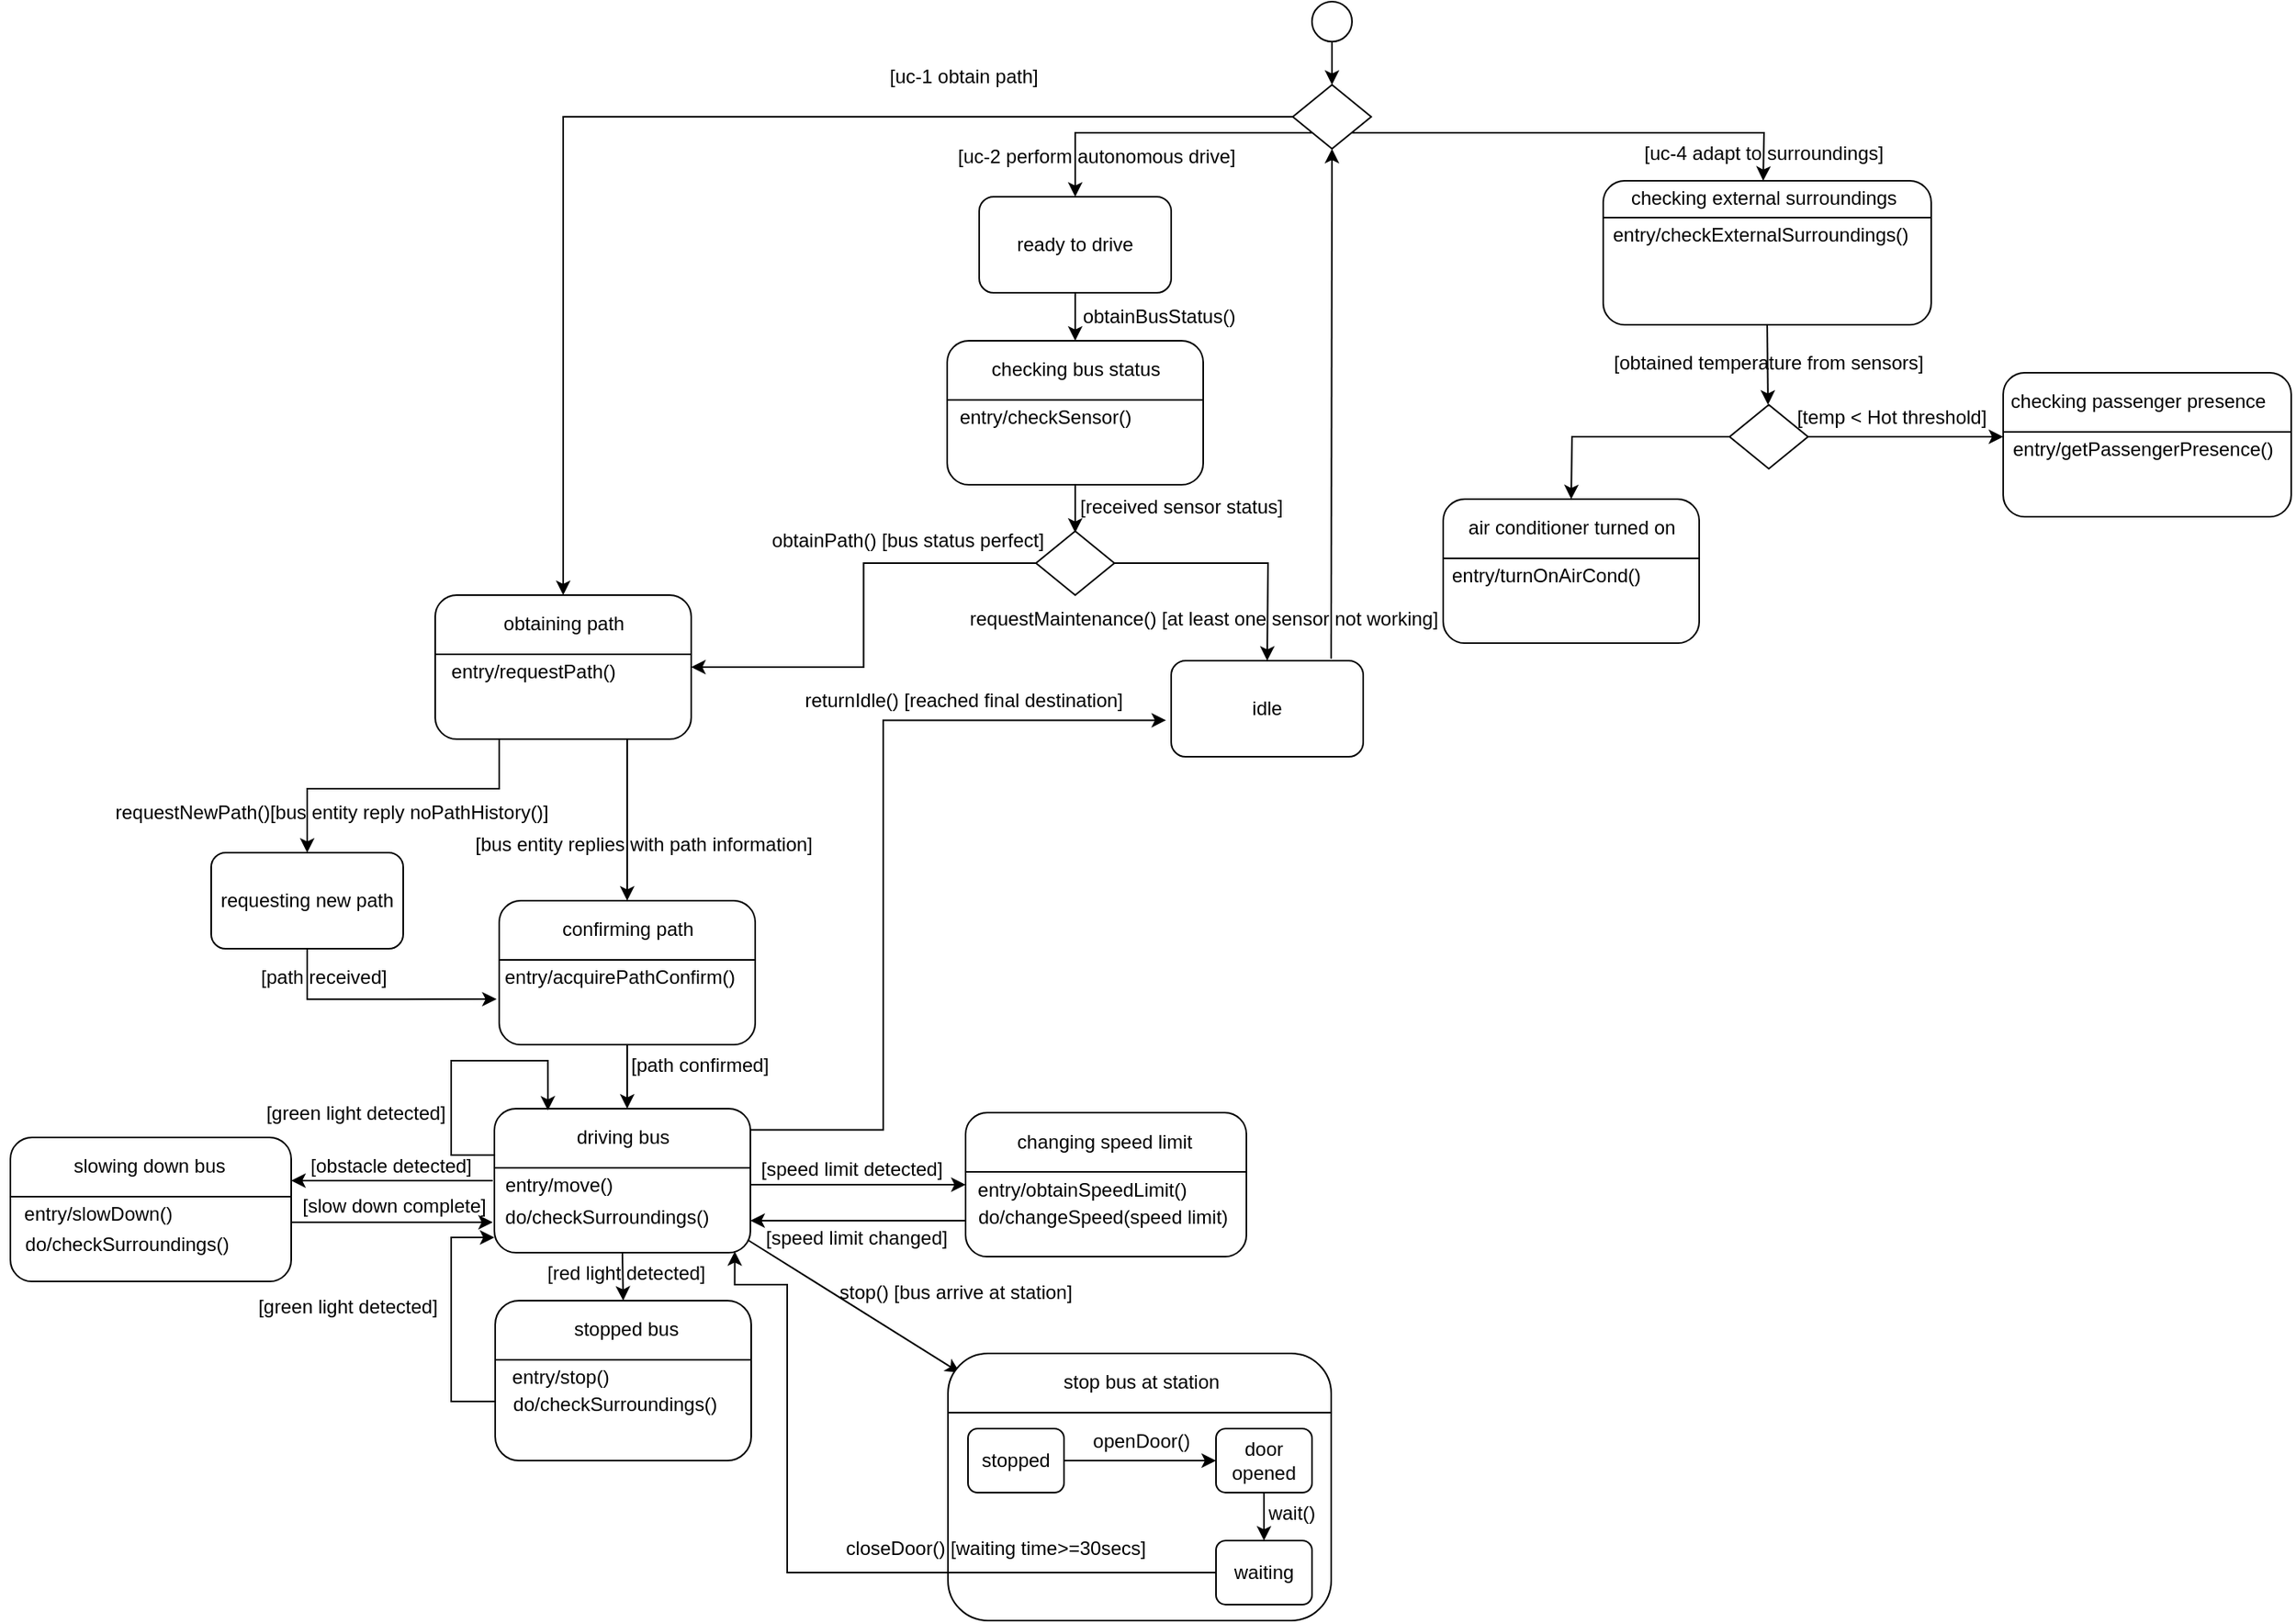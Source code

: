 <mxfile version="26.0.3">
  <diagram name="Page-1" id="r8O2QDhaZeve9ij8PzjR">
    <mxGraphModel dx="1900" dy="522" grid="1" gridSize="10" guides="1" tooltips="1" connect="1" arrows="1" fold="1" page="1" pageScale="1" pageWidth="850" pageHeight="1100" math="0" shadow="0">
      <root>
        <mxCell id="0" />
        <mxCell id="1" parent="0" />
        <mxCell id="Z0j3BM8eAVYjfzLfSYt4-2" value="" style="ellipse;whiteSpace=wrap;html=1;aspect=fixed;" parent="1" vertex="1">
          <mxGeometry x="388" y="28" width="25" height="25" as="geometry" />
        </mxCell>
        <mxCell id="Z0j3BM8eAVYjfzLfSYt4-3" value="" style="rhombus;whiteSpace=wrap;html=1;" parent="1" vertex="1">
          <mxGeometry x="376" y="80" width="49" height="40" as="geometry" />
        </mxCell>
        <mxCell id="Z0j3BM8eAVYjfzLfSYt4-4" value="" style="endArrow=classic;html=1;rounded=0;exitX=0;exitY=0.5;exitDx=0;exitDy=0;entryX=0.5;entryY=0;entryDx=0;entryDy=0;" parent="1" source="Z0j3BM8eAVYjfzLfSYt4-3" edge="1">
          <mxGeometry width="50" height="50" relative="1" as="geometry">
            <mxPoint x="290" y="230" as="sourcePoint" />
            <mxPoint x="-80" y="399" as="targetPoint" />
            <Array as="points">
              <mxPoint x="-80" y="100" />
            </Array>
          </mxGeometry>
        </mxCell>
        <mxCell id="Z0j3BM8eAVYjfzLfSYt4-5" value="[uc-1 obtain path]" style="text;html=1;align=center;verticalAlign=middle;resizable=0;points=[];autosize=1;strokeColor=none;fillColor=none;" parent="1" vertex="1">
          <mxGeometry x="110" y="60" width="120" height="30" as="geometry" />
        </mxCell>
        <mxCell id="Z0j3BM8eAVYjfzLfSYt4-7" value="" style="endArrow=classic;html=1;rounded=0;exitX=0.25;exitY=1;exitDx=0;exitDy=0;edgeStyle=orthogonalEdgeStyle;" parent="1" source="Z0j3BM8eAVYjfzLfSYt4-43" edge="1">
          <mxGeometry width="50" height="50" relative="1" as="geometry">
            <mxPoint x="-80.5" y="489" as="sourcePoint" />
            <mxPoint x="-240" y="560" as="targetPoint" />
            <Array as="points">
              <mxPoint x="-120" y="520" />
              <mxPoint x="-240" y="520" />
            </Array>
          </mxGeometry>
        </mxCell>
        <mxCell id="Z0j3BM8eAVYjfzLfSYt4-8" value="requestNewPath()[bus entity reply noPathHistory()]" style="text;html=1;align=center;verticalAlign=middle;resizable=0;points=[];autosize=1;strokeColor=none;fillColor=none;" parent="1" vertex="1">
          <mxGeometry x="-370" y="520" width="290" height="30" as="geometry" />
        </mxCell>
        <mxCell id="Z0j3BM8eAVYjfzLfSYt4-10" value="" style="endArrow=classic;html=1;rounded=0;exitX=0;exitY=1;exitDx=0;exitDy=0;" parent="1" source="Z0j3BM8eAVYjfzLfSYt4-3" edge="1">
          <mxGeometry width="50" height="50" relative="1" as="geometry">
            <mxPoint x="270" y="250" as="sourcePoint" />
            <mxPoint x="240" y="150" as="targetPoint" />
            <Array as="points">
              <mxPoint x="240" y="110" />
            </Array>
          </mxGeometry>
        </mxCell>
        <mxCell id="Z0j3BM8eAVYjfzLfSYt4-11" value="[uc-2 perform autonomous drive]" style="text;html=1;align=center;verticalAlign=middle;resizable=0;points=[];autosize=1;strokeColor=none;fillColor=none;" parent="1" vertex="1">
          <mxGeometry x="153" y="110" width="200" height="30" as="geometry" />
        </mxCell>
        <mxCell id="Z0j3BM8eAVYjfzLfSYt4-12" value="ready to drive" style="rounded=1;whiteSpace=wrap;html=1;" parent="1" vertex="1">
          <mxGeometry x="180" y="150" width="120" height="60" as="geometry" />
        </mxCell>
        <mxCell id="Z0j3BM8eAVYjfzLfSYt4-13" value="" style="endArrow=classic;html=1;rounded=0;exitX=0.5;exitY=1;exitDx=0;exitDy=0;" parent="1" source="Z0j3BM8eAVYjfzLfSYt4-12" edge="1">
          <mxGeometry width="50" height="50" relative="1" as="geometry">
            <mxPoint x="270" y="270" as="sourcePoint" />
            <mxPoint x="240" y="240" as="targetPoint" />
          </mxGeometry>
        </mxCell>
        <mxCell id="Z0j3BM8eAVYjfzLfSYt4-14" value="" style="rounded=1;whiteSpace=wrap;html=1;" parent="1" vertex="1">
          <mxGeometry x="160" y="240" width="160" height="90" as="geometry" />
        </mxCell>
        <mxCell id="Z0j3BM8eAVYjfzLfSYt4-15" value="" style="line;strokeWidth=1;fillColor=none;align=left;verticalAlign=middle;spacingTop=-1;spacingLeft=3;spacingRight=3;rotatable=0;labelPosition=right;points=[];portConstraint=eastwest;strokeColor=inherit;" parent="1" vertex="1">
          <mxGeometry x="160" y="273" width="160" height="8" as="geometry" />
        </mxCell>
        <mxCell id="Z0j3BM8eAVYjfzLfSYt4-16" value="checking bus status" style="text;html=1;align=center;verticalAlign=middle;resizable=0;points=[];autosize=1;strokeColor=none;fillColor=none;" parent="1" vertex="1">
          <mxGeometry x="175" y="243" width="130" height="30" as="geometry" />
        </mxCell>
        <mxCell id="Z0j3BM8eAVYjfzLfSYt4-17" value="obtainBusStatus()" style="text;html=1;align=center;verticalAlign=middle;resizable=0;points=[];autosize=1;strokeColor=none;fillColor=none;" parent="1" vertex="1">
          <mxGeometry x="232" y="210" width="120" height="30" as="geometry" />
        </mxCell>
        <mxCell id="Z0j3BM8eAVYjfzLfSYt4-18" value="entry/checkSensor()" style="text;html=1;align=center;verticalAlign=middle;resizable=0;points=[];autosize=1;strokeColor=none;fillColor=none;" parent="1" vertex="1">
          <mxGeometry x="156" y="273" width="130" height="30" as="geometry" />
        </mxCell>
        <mxCell id="Z0j3BM8eAVYjfzLfSYt4-21" value="" style="endArrow=classic;html=1;rounded=0;exitX=0.5;exitY=1;exitDx=0;exitDy=0;entryX=0.5;entryY=0;entryDx=0;entryDy=0;" parent="1" source="Z0j3BM8eAVYjfzLfSYt4-14" edge="1">
          <mxGeometry width="50" height="50" relative="1" as="geometry">
            <mxPoint x="30" y="340" as="sourcePoint" />
            <mxPoint x="240" y="360" as="targetPoint" />
          </mxGeometry>
        </mxCell>
        <mxCell id="Z0j3BM8eAVYjfzLfSYt4-22" value="[received sensor status]" style="text;html=1;align=center;verticalAlign=middle;resizable=0;points=[];autosize=1;strokeColor=none;fillColor=none;" parent="1" vertex="1">
          <mxGeometry x="231" y="329" width="150" height="30" as="geometry" />
        </mxCell>
        <mxCell id="Z0j3BM8eAVYjfzLfSYt4-23" value="" style="rhombus;whiteSpace=wrap;html=1;" parent="1" vertex="1">
          <mxGeometry x="215.5" y="359" width="49" height="40" as="geometry" />
        </mxCell>
        <mxCell id="Z0j3BM8eAVYjfzLfSYt4-24" value="" style="endArrow=classic;html=1;rounded=0;edgeStyle=orthogonalEdgeStyle;exitX=1;exitY=0.5;exitDx=0;exitDy=0;" parent="1" source="Z0j3BM8eAVYjfzLfSYt4-23" edge="1">
          <mxGeometry width="50" height="50" relative="1" as="geometry">
            <mxPoint x="270" y="380" as="sourcePoint" />
            <mxPoint x="360" y="440" as="targetPoint" />
          </mxGeometry>
        </mxCell>
        <mxCell id="Z0j3BM8eAVYjfzLfSYt4-26" value="requestMaintenance() [at least one sensor not working]" style="text;html=1;align=center;verticalAlign=middle;resizable=0;points=[];autosize=1;strokeColor=none;fillColor=none;" parent="1" vertex="1">
          <mxGeometry x="160" y="399" width="320" height="30" as="geometry" />
        </mxCell>
        <mxCell id="Z0j3BM8eAVYjfzLfSYt4-35" value="idle" style="rounded=1;whiteSpace=wrap;html=1;" parent="1" vertex="1">
          <mxGeometry x="300" y="440" width="120" height="60" as="geometry" />
        </mxCell>
        <mxCell id="Z0j3BM8eAVYjfzLfSYt4-39" value="" style="endArrow=classic;html=1;rounded=0;edgeStyle=orthogonalEdgeStyle;exitX=0;exitY=0.5;exitDx=0;exitDy=0;entryX=1;entryY=0.5;entryDx=0;entryDy=0;" parent="1" source="Z0j3BM8eAVYjfzLfSYt4-23" target="Z0j3BM8eAVYjfzLfSYt4-43" edge="1">
          <mxGeometry width="50" height="50" relative="1" as="geometry">
            <mxPoint x="275" y="389" as="sourcePoint" />
            <mxPoint x="-20" y="429" as="targetPoint" />
          </mxGeometry>
        </mxCell>
        <mxCell id="Z0j3BM8eAVYjfzLfSYt4-42" value="obtainPath() [bus status perfect]" style="text;html=1;align=center;verticalAlign=middle;resizable=0;points=[];autosize=1;strokeColor=none;fillColor=none;" parent="1" vertex="1">
          <mxGeometry x="40" y="350" width="190" height="30" as="geometry" />
        </mxCell>
        <mxCell id="Z0j3BM8eAVYjfzLfSYt4-43" value="" style="rounded=1;whiteSpace=wrap;html=1;" parent="1" vertex="1">
          <mxGeometry x="-160" y="399" width="160" height="90" as="geometry" />
        </mxCell>
        <mxCell id="Z0j3BM8eAVYjfzLfSYt4-44" value="" style="line;strokeWidth=1;fillColor=none;align=left;verticalAlign=middle;spacingTop=-1;spacingLeft=3;spacingRight=3;rotatable=0;labelPosition=right;points=[];portConstraint=eastwest;strokeColor=inherit;" parent="1" vertex="1">
          <mxGeometry x="-160" y="432" width="160" height="8" as="geometry" />
        </mxCell>
        <mxCell id="Z0j3BM8eAVYjfzLfSYt4-45" value="obtaining path" style="text;html=1;align=center;verticalAlign=middle;resizable=0;points=[];autosize=1;strokeColor=none;fillColor=none;" parent="1" vertex="1">
          <mxGeometry x="-130" y="402" width="100" height="30" as="geometry" />
        </mxCell>
        <mxCell id="Z0j3BM8eAVYjfzLfSYt4-46" value="entry/requestPath()" style="text;html=1;align=center;verticalAlign=middle;resizable=0;points=[];autosize=1;strokeColor=none;fillColor=none;" parent="1" vertex="1">
          <mxGeometry x="-164" y="432" width="130" height="30" as="geometry" />
        </mxCell>
        <mxCell id="Z0j3BM8eAVYjfzLfSYt4-47" value="requesting new path" style="rounded=1;whiteSpace=wrap;html=1;" parent="1" vertex="1">
          <mxGeometry x="-300" y="560" width="120" height="60" as="geometry" />
        </mxCell>
        <mxCell id="Z0j3BM8eAVYjfzLfSYt4-48" value="" style="endArrow=classic;html=1;rounded=0;exitX=0.75;exitY=1;exitDx=0;exitDy=0;edgeStyle=orthogonalEdgeStyle;" parent="1" source="Z0j3BM8eAVYjfzLfSYt4-43" edge="1">
          <mxGeometry width="50" height="50" relative="1" as="geometry">
            <mxPoint x="-100" y="630" as="sourcePoint" />
            <mxPoint x="-40" y="590" as="targetPoint" />
          </mxGeometry>
        </mxCell>
        <mxCell id="Z0j3BM8eAVYjfzLfSYt4-49" value="[bus entity replies with path information]" style="text;html=1;align=center;verticalAlign=middle;resizable=0;points=[];autosize=1;strokeColor=none;fillColor=none;" parent="1" vertex="1">
          <mxGeometry x="-145" y="540" width="230" height="30" as="geometry" />
        </mxCell>
        <mxCell id="Z0j3BM8eAVYjfzLfSYt4-51" value="" style="rounded=1;whiteSpace=wrap;html=1;" parent="1" vertex="1">
          <mxGeometry x="-120" y="590" width="160" height="90" as="geometry" />
        </mxCell>
        <mxCell id="Z0j3BM8eAVYjfzLfSYt4-52" value="" style="line;strokeWidth=1;fillColor=none;align=left;verticalAlign=middle;spacingTop=-1;spacingLeft=3;spacingRight=3;rotatable=0;labelPosition=right;points=[];portConstraint=eastwest;strokeColor=inherit;" parent="1" vertex="1">
          <mxGeometry x="-120" y="623" width="160" height="8" as="geometry" />
        </mxCell>
        <mxCell id="Z0j3BM8eAVYjfzLfSYt4-53" value="confirming path" style="text;html=1;align=center;verticalAlign=middle;resizable=0;points=[];autosize=1;strokeColor=none;fillColor=none;" parent="1" vertex="1">
          <mxGeometry x="-95" y="593" width="110" height="30" as="geometry" />
        </mxCell>
        <mxCell id="Z0j3BM8eAVYjfzLfSYt4-54" value="entry/acquirePathConfirm()" style="text;html=1;align=center;verticalAlign=middle;resizable=0;points=[];autosize=1;strokeColor=none;fillColor=none;" parent="1" vertex="1">
          <mxGeometry x="-130" y="623" width="170" height="30" as="geometry" />
        </mxCell>
        <mxCell id="Z0j3BM8eAVYjfzLfSYt4-56" value="" style="endArrow=classic;html=1;rounded=0;entryX=-0.01;entryY=0.684;entryDx=0;entryDy=0;entryPerimeter=0;exitX=0.5;exitY=1;exitDx=0;exitDy=0;edgeStyle=orthogonalEdgeStyle;" parent="1" source="Z0j3BM8eAVYjfzLfSYt4-47" target="Z0j3BM8eAVYjfzLfSYt4-51" edge="1">
          <mxGeometry width="50" height="50" relative="1" as="geometry">
            <mxPoint x="-350" y="780" as="sourcePoint" />
            <mxPoint x="-300" y="730" as="targetPoint" />
          </mxGeometry>
        </mxCell>
        <mxCell id="Z0j3BM8eAVYjfzLfSYt4-57" value="[path received]" style="text;html=1;align=center;verticalAlign=middle;resizable=0;points=[];autosize=1;strokeColor=none;fillColor=none;" parent="1" vertex="1">
          <mxGeometry x="-280" y="623" width="100" height="30" as="geometry" />
        </mxCell>
        <mxCell id="Z0j3BM8eAVYjfzLfSYt4-58" value="" style="endArrow=classic;html=1;rounded=0;exitX=0.5;exitY=1;exitDx=0;exitDy=0;" parent="1" source="Z0j3BM8eAVYjfzLfSYt4-51" edge="1">
          <mxGeometry width="50" height="50" relative="1" as="geometry">
            <mxPoint x="-140" y="740" as="sourcePoint" />
            <mxPoint x="-40" y="720" as="targetPoint" />
          </mxGeometry>
        </mxCell>
        <mxCell id="Z0j3BM8eAVYjfzLfSYt4-59" value="[path confirmed]" style="text;html=1;align=center;verticalAlign=middle;resizable=0;points=[];autosize=1;strokeColor=none;fillColor=none;" parent="1" vertex="1">
          <mxGeometry x="-50" y="678" width="110" height="30" as="geometry" />
        </mxCell>
        <mxCell id="Z0j3BM8eAVYjfzLfSYt4-62" value="" style="rounded=1;whiteSpace=wrap;html=1;" parent="1" vertex="1">
          <mxGeometry x="-123" y="720" width="160" height="90" as="geometry" />
        </mxCell>
        <mxCell id="Z0j3BM8eAVYjfzLfSYt4-63" value="" style="line;strokeWidth=1;fillColor=none;align=left;verticalAlign=middle;spacingTop=-1;spacingLeft=3;spacingRight=3;rotatable=0;labelPosition=right;points=[];portConstraint=eastwest;strokeColor=inherit;" parent="1" vertex="1">
          <mxGeometry x="-123" y="753" width="160" height="8" as="geometry" />
        </mxCell>
        <mxCell id="Z0j3BM8eAVYjfzLfSYt4-64" value="driving bus" style="text;html=1;align=center;verticalAlign=middle;resizable=0;points=[];autosize=1;strokeColor=none;fillColor=none;" parent="1" vertex="1">
          <mxGeometry x="-83" y="723" width="80" height="30" as="geometry" />
        </mxCell>
        <mxCell id="Z0j3BM8eAVYjfzLfSYt4-65" value="entry/move()" style="text;html=1;align=center;verticalAlign=middle;resizable=0;points=[];autosize=1;strokeColor=none;fillColor=none;" parent="1" vertex="1">
          <mxGeometry x="-128" y="753" width="90" height="30" as="geometry" />
        </mxCell>
        <mxCell id="Z0j3BM8eAVYjfzLfSYt4-66" value="do/checkSurroundings()" style="text;html=1;align=center;verticalAlign=middle;resizable=0;points=[];autosize=1;strokeColor=none;fillColor=none;" parent="1" vertex="1">
          <mxGeometry x="-128" y="772.5" width="150" height="30" as="geometry" />
        </mxCell>
        <mxCell id="Z0j3BM8eAVYjfzLfSYt4-67" value="" style="endArrow=classic;html=1;rounded=0;exitX=0;exitY=0.5;exitDx=0;exitDy=0;edgeStyle=orthogonalEdgeStyle;entryX=0.209;entryY=0.013;entryDx=0;entryDy=0;entryPerimeter=0;" parent="1" target="Z0j3BM8eAVYjfzLfSYt4-62" edge="1">
          <mxGeometry width="50" height="50" relative="1" as="geometry">
            <mxPoint x="-123" y="749" as="sourcePoint" />
            <mxPoint x="-89.56" y="709.64" as="targetPoint" />
            <Array as="points">
              <mxPoint x="-150" y="749" />
              <mxPoint x="-150" y="690" />
              <mxPoint x="-90" y="690" />
            </Array>
          </mxGeometry>
        </mxCell>
        <mxCell id="Z0j3BM8eAVYjfzLfSYt4-69" value="[green light detected]" style="text;html=1;align=center;verticalAlign=middle;resizable=0;points=[];autosize=1;strokeColor=none;fillColor=none;" parent="1" vertex="1">
          <mxGeometry x="-280" y="708" width="140" height="30" as="geometry" />
        </mxCell>
        <mxCell id="Z0j3BM8eAVYjfzLfSYt4-78" value="" style="rounded=1;whiteSpace=wrap;html=1;" parent="1" vertex="1">
          <mxGeometry x="-122.5" y="840" width="160" height="100" as="geometry" />
        </mxCell>
        <mxCell id="Z0j3BM8eAVYjfzLfSYt4-79" value="" style="line;strokeWidth=1;fillColor=none;align=left;verticalAlign=middle;spacingTop=-1;spacingLeft=3;spacingRight=3;rotatable=0;labelPosition=right;points=[];portConstraint=eastwest;strokeColor=inherit;" parent="1" vertex="1">
          <mxGeometry x="-122.5" y="873" width="160" height="8" as="geometry" />
        </mxCell>
        <mxCell id="Z0j3BM8eAVYjfzLfSYt4-80" value="stopped bus" style="text;html=1;align=center;verticalAlign=middle;resizable=0;points=[];autosize=1;strokeColor=none;fillColor=none;" parent="1" vertex="1">
          <mxGeometry x="-86.5" y="843" width="90" height="30" as="geometry" />
        </mxCell>
        <mxCell id="Z0j3BM8eAVYjfzLfSYt4-81" value="entry/stop()" style="text;html=1;align=center;verticalAlign=middle;resizable=0;points=[];autosize=1;strokeColor=none;fillColor=none;" parent="1" vertex="1">
          <mxGeometry x="-122.5" y="873" width="80" height="30" as="geometry" />
        </mxCell>
        <mxCell id="Z0j3BM8eAVYjfzLfSYt4-82" value="do/checkSurroundings()" style="text;html=1;align=center;verticalAlign=middle;resizable=0;points=[];autosize=1;strokeColor=none;fillColor=none;" parent="1" vertex="1">
          <mxGeometry x="-123" y="890" width="150" height="30" as="geometry" />
        </mxCell>
        <mxCell id="Z0j3BM8eAVYjfzLfSYt4-83" value="" style="endArrow=classic;html=1;rounded=0;exitX=0.5;exitY=1;exitDx=0;exitDy=0;entryX=0.5;entryY=0;entryDx=0;entryDy=0;" parent="1" source="Z0j3BM8eAVYjfzLfSYt4-62" target="Z0j3BM8eAVYjfzLfSYt4-78" edge="1">
          <mxGeometry width="50" height="50" relative="1" as="geometry">
            <mxPoint x="-230" y="870" as="sourcePoint" />
            <mxPoint x="-180" y="820" as="targetPoint" />
          </mxGeometry>
        </mxCell>
        <mxCell id="Z0j3BM8eAVYjfzLfSYt4-84" value="[red light detected]" style="text;html=1;align=center;verticalAlign=middle;resizable=0;points=[];autosize=1;strokeColor=none;fillColor=none;" parent="1" vertex="1">
          <mxGeometry x="-101.5" y="808" width="120" height="30" as="geometry" />
        </mxCell>
        <mxCell id="Z0j3BM8eAVYjfzLfSYt4-86" value="" style="endArrow=classic;html=1;rounded=0;exitX=0;exitY=0.5;exitDx=0;exitDy=0;edgeStyle=orthogonalEdgeStyle;entryX=0;entryY=0.75;entryDx=0;entryDy=0;" parent="1" edge="1">
          <mxGeometry width="50" height="50" relative="1" as="geometry">
            <mxPoint x="-122.5" y="903" as="sourcePoint" />
            <mxPoint x="-123" y="800.5" as="targetPoint" />
            <Array as="points">
              <mxPoint x="-150" y="903" />
              <mxPoint x="-150" y="801" />
            </Array>
          </mxGeometry>
        </mxCell>
        <mxCell id="Z0j3BM8eAVYjfzLfSYt4-87" value="[green light detected]" style="text;html=1;align=center;verticalAlign=middle;resizable=0;points=[];autosize=1;strokeColor=none;fillColor=none;" parent="1" vertex="1">
          <mxGeometry x="-285" y="829" width="140" height="30" as="geometry" />
        </mxCell>
        <mxCell id="Z0j3BM8eAVYjfzLfSYt4-89" value="" style="rounded=1;whiteSpace=wrap;html=1;" parent="1" vertex="1">
          <mxGeometry x="171.5" y="722.5" width="175.5" height="90" as="geometry" />
        </mxCell>
        <mxCell id="Z0j3BM8eAVYjfzLfSYt4-90" value="" style="line;strokeWidth=1;fillColor=none;align=left;verticalAlign=middle;spacingTop=-1;spacingLeft=3;spacingRight=3;rotatable=0;labelPosition=right;points=[];portConstraint=eastwest;strokeColor=inherit;" parent="1" vertex="1">
          <mxGeometry x="171.5" y="755.5" width="175.5" height="8" as="geometry" />
        </mxCell>
        <mxCell id="Z0j3BM8eAVYjfzLfSYt4-91" value="changing speed limit" style="text;html=1;align=center;verticalAlign=middle;resizable=0;points=[];autosize=1;strokeColor=none;fillColor=none;" parent="1" vertex="1">
          <mxGeometry x="192.5" y="725.5" width="130" height="30" as="geometry" />
        </mxCell>
        <mxCell id="Z0j3BM8eAVYjfzLfSYt4-92" value="entry/obtainSpeedLimit()" style="text;html=1;align=center;verticalAlign=middle;resizable=0;points=[];autosize=1;strokeColor=none;fillColor=none;" parent="1" vertex="1">
          <mxGeometry x="168.5" y="755.5" width="150" height="30" as="geometry" />
        </mxCell>
        <mxCell id="Z0j3BM8eAVYjfzLfSYt4-93" value="" style="endArrow=classic;html=1;rounded=0;exitX=1;exitY=0.5;exitDx=0;exitDy=0;entryX=0;entryY=0.5;entryDx=0;entryDy=0;" parent="1" target="Z0j3BM8eAVYjfzLfSYt4-89" edge="1">
          <mxGeometry width="50" height="50" relative="1" as="geometry">
            <mxPoint x="37" y="767.5" as="sourcePoint" />
            <mxPoint x="127" y="852.5" as="targetPoint" />
          </mxGeometry>
        </mxCell>
        <mxCell id="Z0j3BM8eAVYjfzLfSYt4-94" value="[speed limit detected]" style="text;html=1;align=center;verticalAlign=middle;resizable=0;points=[];autosize=1;strokeColor=none;fillColor=none;" parent="1" vertex="1">
          <mxGeometry x="29.5" y="742.5" width="140" height="30" as="geometry" />
        </mxCell>
        <mxCell id="Z0j3BM8eAVYjfzLfSYt4-95" value="do/changeSpeed(speed limit)" style="text;html=1;align=center;verticalAlign=middle;resizable=0;points=[];autosize=1;strokeColor=none;fillColor=none;" parent="1" vertex="1">
          <mxGeometry x="167" y="772.5" width="180" height="30" as="geometry" />
        </mxCell>
        <mxCell id="Z0j3BM8eAVYjfzLfSYt4-97" value="" style="endArrow=classic;html=1;rounded=0;exitX=0;exitY=0.75;exitDx=0;exitDy=0;entryX=1;entryY=0.75;entryDx=0;entryDy=0;" parent="1" source="Z0j3BM8eAVYjfzLfSYt4-89" edge="1">
          <mxGeometry width="50" height="50" relative="1" as="geometry">
            <mxPoint x="117" y="832.5" as="sourcePoint" />
            <mxPoint x="37" y="790" as="targetPoint" />
          </mxGeometry>
        </mxCell>
        <mxCell id="Z0j3BM8eAVYjfzLfSYt4-98" value="[speed limit changed]" style="text;html=1;align=center;verticalAlign=middle;resizable=0;points=[];autosize=1;strokeColor=none;fillColor=none;" parent="1" vertex="1">
          <mxGeometry x="33" y="785.5" width="140" height="30" as="geometry" />
        </mxCell>
        <mxCell id="Z0j3BM8eAVYjfzLfSYt4-100" value="" style="rounded=1;whiteSpace=wrap;html=1;" parent="1" vertex="1">
          <mxGeometry x="-425.5" y="738" width="175.5" height="90" as="geometry" />
        </mxCell>
        <mxCell id="Z0j3BM8eAVYjfzLfSYt4-101" value="" style="line;strokeWidth=1;fillColor=none;align=left;verticalAlign=middle;spacingTop=-1;spacingLeft=3;spacingRight=3;rotatable=0;labelPosition=right;points=[];portConstraint=eastwest;strokeColor=inherit;" parent="1" vertex="1">
          <mxGeometry x="-425.5" y="771" width="175.5" height="8" as="geometry" />
        </mxCell>
        <mxCell id="Z0j3BM8eAVYjfzLfSYt4-102" value="slowing down bus" style="text;html=1;align=center;verticalAlign=middle;resizable=0;points=[];autosize=1;strokeColor=none;fillColor=none;" parent="1" vertex="1">
          <mxGeometry x="-399.5" y="741" width="120" height="30" as="geometry" />
        </mxCell>
        <mxCell id="Z0j3BM8eAVYjfzLfSYt4-103" value="entry/slowDown()" style="text;html=1;align=center;verticalAlign=middle;resizable=0;points=[];autosize=1;strokeColor=none;fillColor=none;" parent="1" vertex="1">
          <mxGeometry x="-431.5" y="771" width="120" height="30" as="geometry" />
        </mxCell>
        <mxCell id="Z0j3BM8eAVYjfzLfSYt4-104" value="do/checkSurroundings()" style="text;html=1;align=center;verticalAlign=middle;resizable=0;points=[];autosize=1;strokeColor=none;fillColor=none;" parent="1" vertex="1">
          <mxGeometry x="-428" y="790" width="150" height="30" as="geometry" />
        </mxCell>
        <mxCell id="Z0j3BM8eAVYjfzLfSYt4-105" value="" style="endArrow=classic;html=1;rounded=0;entryX=1;entryY=0.625;entryDx=0;entryDy=0;entryPerimeter=0;" parent="1" edge="1">
          <mxGeometry width="50" height="50" relative="1" as="geometry">
            <mxPoint x="-124" y="765" as="sourcePoint" />
            <mxPoint x="-250" y="765" as="targetPoint" />
          </mxGeometry>
        </mxCell>
        <mxCell id="Z0j3BM8eAVYjfzLfSYt4-106" value="[obstacle detected]" style="text;html=1;align=center;verticalAlign=middle;resizable=0;points=[];autosize=1;strokeColor=none;fillColor=none;" parent="1" vertex="1">
          <mxGeometry x="-248" y="740.5" width="120" height="30" as="geometry" />
        </mxCell>
        <mxCell id="Z0j3BM8eAVYjfzLfSYt4-107" value="" style="endArrow=none;html=1;rounded=0;entryX=1;entryY=0.625;entryDx=0;entryDy=0;entryPerimeter=0;endFill=0;startArrow=classic;startFill=1;" parent="1" edge="1">
          <mxGeometry width="50" height="50" relative="1" as="geometry">
            <mxPoint x="-124" y="791" as="sourcePoint" />
            <mxPoint x="-250" y="791" as="targetPoint" />
          </mxGeometry>
        </mxCell>
        <mxCell id="Z0j3BM8eAVYjfzLfSYt4-108" value="[slow down complete]" style="text;html=1;align=center;verticalAlign=middle;resizable=0;points=[];autosize=1;strokeColor=none;fillColor=none;" parent="1" vertex="1">
          <mxGeometry x="-256" y="765.5" width="140" height="30" as="geometry" />
        </mxCell>
        <mxCell id="Z0j3BM8eAVYjfzLfSYt4-109" value="" style="endArrow=classic;html=1;rounded=0;exitX=0.989;exitY=0.911;exitDx=0;exitDy=0;exitPerimeter=0;entryX=0.031;entryY=0.072;entryDx=0;entryDy=0;entryPerimeter=0;" parent="1" source="Z0j3BM8eAVYjfzLfSYt4-62" target="Z0j3BM8eAVYjfzLfSYt4-111" edge="1">
          <mxGeometry width="50" height="50" relative="1" as="geometry">
            <mxPoint x="220" y="930" as="sourcePoint" />
            <mxPoint x="160" y="880" as="targetPoint" />
          </mxGeometry>
        </mxCell>
        <mxCell id="Z0j3BM8eAVYjfzLfSYt4-110" value="stop() [bus arrive at station]" style="text;html=1;align=center;verticalAlign=middle;resizable=0;points=[];autosize=1;strokeColor=none;fillColor=none;" parent="1" vertex="1">
          <mxGeometry x="80" y="820" width="170" height="30" as="geometry" />
        </mxCell>
        <mxCell id="Z0j3BM8eAVYjfzLfSYt4-111" value="" style="rounded=1;whiteSpace=wrap;html=1;" parent="1" vertex="1">
          <mxGeometry x="160.5" y="873" width="239.5" height="167" as="geometry" />
        </mxCell>
        <mxCell id="Z0j3BM8eAVYjfzLfSYt4-112" value="" style="line;strokeWidth=1;fillColor=none;align=left;verticalAlign=middle;spacingTop=-1;spacingLeft=3;spacingRight=3;rotatable=0;labelPosition=right;points=[];portConstraint=eastwest;strokeColor=inherit;" parent="1" vertex="1">
          <mxGeometry x="160.5" y="906" width="239.5" height="8" as="geometry" />
        </mxCell>
        <mxCell id="Z0j3BM8eAVYjfzLfSYt4-113" value="stop bus at station" style="text;html=1;align=center;verticalAlign=middle;resizable=0;points=[];autosize=1;strokeColor=none;fillColor=none;" parent="1" vertex="1">
          <mxGeometry x="220.5" y="876" width="120" height="30" as="geometry" />
        </mxCell>
        <mxCell id="Z0j3BM8eAVYjfzLfSYt4-114" value="openDoor()" style="text;html=1;align=center;verticalAlign=middle;resizable=0;points=[];autosize=1;strokeColor=none;fillColor=none;" parent="1" vertex="1">
          <mxGeometry x="241.25" y="913" width="80" height="30" as="geometry" />
        </mxCell>
        <mxCell id="Z0j3BM8eAVYjfzLfSYt4-115" value="wait()" style="text;html=1;align=center;verticalAlign=middle;resizable=0;points=[];autosize=1;strokeColor=none;fillColor=none;" parent="1" vertex="1">
          <mxGeometry x="350" y="958" width="50" height="30" as="geometry" />
        </mxCell>
        <mxCell id="Z0j3BM8eAVYjfzLfSYt4-116" value="stopped" style="rounded=1;whiteSpace=wrap;html=1;" parent="1" vertex="1">
          <mxGeometry x="173" y="920" width="60" height="40" as="geometry" />
        </mxCell>
        <mxCell id="Z0j3BM8eAVYjfzLfSYt4-117" value="door opened" style="rounded=1;whiteSpace=wrap;html=1;" parent="1" vertex="1">
          <mxGeometry x="328" y="920" width="60" height="40" as="geometry" />
        </mxCell>
        <mxCell id="Z0j3BM8eAVYjfzLfSYt4-118" value="" style="endArrow=classic;html=1;rounded=0;exitX=1;exitY=0.5;exitDx=0;exitDy=0;entryX=0;entryY=0.5;entryDx=0;entryDy=0;" parent="1" source="Z0j3BM8eAVYjfzLfSYt4-116" target="Z0j3BM8eAVYjfzLfSYt4-117" edge="1">
          <mxGeometry width="50" height="50" relative="1" as="geometry">
            <mxPoint x="80" y="1060" as="sourcePoint" />
            <mxPoint x="130" y="1010" as="targetPoint" />
          </mxGeometry>
        </mxCell>
        <mxCell id="Z0j3BM8eAVYjfzLfSYt4-119" value="waiting" style="rounded=1;whiteSpace=wrap;html=1;" parent="1" vertex="1">
          <mxGeometry x="328" y="990" width="60" height="40" as="geometry" />
        </mxCell>
        <mxCell id="Z0j3BM8eAVYjfzLfSYt4-120" value="" style="endArrow=classic;html=1;rounded=0;exitX=0.5;exitY=1;exitDx=0;exitDy=0;" parent="1" source="Z0j3BM8eAVYjfzLfSYt4-117" target="Z0j3BM8eAVYjfzLfSYt4-119" edge="1">
          <mxGeometry width="50" height="50" relative="1" as="geometry">
            <mxPoint x="120" y="1090" as="sourcePoint" />
            <mxPoint x="170" y="1040" as="targetPoint" />
          </mxGeometry>
        </mxCell>
        <mxCell id="Z0j3BM8eAVYjfzLfSYt4-121" value="" style="endArrow=classic;html=1;rounded=0;exitX=0;exitY=0.5;exitDx=0;exitDy=0;entryX=0.939;entryY=0.991;entryDx=0;entryDy=0;entryPerimeter=0;edgeStyle=orthogonalEdgeStyle;" parent="1" source="Z0j3BM8eAVYjfzLfSYt4-119" target="Z0j3BM8eAVYjfzLfSYt4-62" edge="1">
          <mxGeometry width="50" height="50" relative="1" as="geometry">
            <mxPoint x="70" y="1060" as="sourcePoint" />
            <mxPoint x="80" y="890" as="targetPoint" />
            <Array as="points">
              <mxPoint x="60" y="1010" />
              <mxPoint x="60" y="830" />
              <mxPoint x="27" y="830" />
            </Array>
          </mxGeometry>
        </mxCell>
        <mxCell id="Z0j3BM8eAVYjfzLfSYt4-123" value="closeDoor() [waiting time&amp;gt;=30secs]" style="text;html=1;align=center;verticalAlign=middle;resizable=0;points=[];autosize=1;strokeColor=none;fillColor=none;" parent="1" vertex="1">
          <mxGeometry x="85" y="980" width="210" height="30" as="geometry" />
        </mxCell>
        <mxCell id="Z0j3BM8eAVYjfzLfSYt4-124" value="" style="endArrow=classic;html=1;rounded=0;exitX=0.999;exitY=0.147;exitDx=0;exitDy=0;exitPerimeter=0;entryX=-0.027;entryY=0.62;entryDx=0;entryDy=0;entryPerimeter=0;edgeStyle=orthogonalEdgeStyle;" parent="1" source="Z0j3BM8eAVYjfzLfSYt4-62" target="Z0j3BM8eAVYjfzLfSYt4-35" edge="1">
          <mxGeometry width="50" height="50" relative="1" as="geometry">
            <mxPoint x="150" y="620" as="sourcePoint" />
            <mxPoint x="200" y="570" as="targetPoint" />
            <Array as="points">
              <mxPoint x="120" y="733" />
              <mxPoint x="120" y="477" />
            </Array>
          </mxGeometry>
        </mxCell>
        <mxCell id="Z0j3BM8eAVYjfzLfSYt4-125" value="returnIdle() [reached final destination]" style="text;html=1;align=center;verticalAlign=middle;resizable=0;points=[];autosize=1;strokeColor=none;fillColor=none;" parent="1" vertex="1">
          <mxGeometry x="60" y="450" width="220" height="30" as="geometry" />
        </mxCell>
        <mxCell id="Ov1vo18SGQD7W8dcJtKD-1" value="" style="endArrow=classic;html=1;rounded=0;exitX=1;exitY=1;exitDx=0;exitDy=0;entryX=0.5;entryY=0;entryDx=0;entryDy=0;edgeStyle=orthogonalEdgeStyle;" edge="1" parent="1" source="Z0j3BM8eAVYjfzLfSYt4-3">
          <mxGeometry width="50" height="50" relative="1" as="geometry">
            <mxPoint x="540" y="160" as="sourcePoint" />
            <mxPoint x="670" y="140" as="targetPoint" />
          </mxGeometry>
        </mxCell>
        <mxCell id="Ov1vo18SGQD7W8dcJtKD-3" value="[uc-4 adapt to surroundings]" style="text;html=1;align=center;verticalAlign=middle;resizable=0;points=[];autosize=1;strokeColor=none;fillColor=none;" vertex="1" parent="1">
          <mxGeometry x="585" y="108" width="170" height="30" as="geometry" />
        </mxCell>
        <mxCell id="Ov1vo18SGQD7W8dcJtKD-4" value="" style="rounded=1;whiteSpace=wrap;html=1;" vertex="1" parent="1">
          <mxGeometry x="570" y="140" width="205" height="90" as="geometry" />
        </mxCell>
        <mxCell id="Ov1vo18SGQD7W8dcJtKD-5" value="" style="line;strokeWidth=1;fillColor=none;align=left;verticalAlign=middle;spacingTop=-1;spacingLeft=3;spacingRight=3;rotatable=0;labelPosition=right;points=[];portConstraint=eastwest;strokeColor=inherit;" vertex="1" parent="1">
          <mxGeometry x="570" y="159" width="205" height="8" as="geometry" />
        </mxCell>
        <mxCell id="Ov1vo18SGQD7W8dcJtKD-6" value="checking external surroundings" style="text;html=1;align=center;verticalAlign=middle;resizable=0;points=[];autosize=1;strokeColor=none;fillColor=none;" vertex="1" parent="1">
          <mxGeometry x="575" y="136" width="190" height="30" as="geometry" />
        </mxCell>
        <mxCell id="Ov1vo18SGQD7W8dcJtKD-7" value="entry/checkExternalSurroundings()" style="text;html=1;align=center;verticalAlign=middle;resizable=0;points=[];autosize=1;strokeColor=none;fillColor=none;" vertex="1" parent="1">
          <mxGeometry x="563" y="159" width="210" height="30" as="geometry" />
        </mxCell>
        <mxCell id="Ov1vo18SGQD7W8dcJtKD-8" value="" style="endArrow=classic;html=1;rounded=0;exitX=0.5;exitY=1;exitDx=0;exitDy=0;" edge="1" parent="1" source="Ov1vo18SGQD7W8dcJtKD-4">
          <mxGeometry width="50" height="50" relative="1" as="geometry">
            <mxPoint x="690" y="320" as="sourcePoint" />
            <mxPoint x="673" y="280" as="targetPoint" />
          </mxGeometry>
        </mxCell>
        <mxCell id="Ov1vo18SGQD7W8dcJtKD-10" value="[obtained temperature from sensors]" style="text;html=1;align=center;verticalAlign=middle;resizable=0;points=[];autosize=1;strokeColor=none;fillColor=none;" vertex="1" parent="1">
          <mxGeometry x="563" y="239" width="220" height="30" as="geometry" />
        </mxCell>
        <mxCell id="Ov1vo18SGQD7W8dcJtKD-11" value="" style="rhombus;whiteSpace=wrap;html=1;" vertex="1" parent="1">
          <mxGeometry x="649" y="280" width="49" height="40" as="geometry" />
        </mxCell>
        <mxCell id="Ov1vo18SGQD7W8dcJtKD-12" value="" style="endArrow=classic;html=1;rounded=0;exitX=0;exitY=0.5;exitDx=0;exitDy=0;entryX=0.5;entryY=0;entryDx=0;entryDy=0;edgeStyle=orthogonalEdgeStyle;" edge="1" parent="1" source="Ov1vo18SGQD7W8dcJtKD-11">
          <mxGeometry width="50" height="50" relative="1" as="geometry">
            <mxPoint x="500" y="320" as="sourcePoint" />
            <mxPoint x="550" y="339" as="targetPoint" />
          </mxGeometry>
        </mxCell>
        <mxCell id="Ov1vo18SGQD7W8dcJtKD-14" value="[temp &amp;lt; Hot threshold]" style="text;html=1;align=center;verticalAlign=middle;resizable=0;points=[];autosize=1;strokeColor=none;fillColor=none;" vertex="1" parent="1">
          <mxGeometry x="680" y="273" width="140" height="30" as="geometry" />
        </mxCell>
        <mxCell id="Ov1vo18SGQD7W8dcJtKD-15" value="" style="rounded=1;whiteSpace=wrap;html=1;" vertex="1" parent="1">
          <mxGeometry x="470" y="339" width="160" height="90" as="geometry" />
        </mxCell>
        <mxCell id="Ov1vo18SGQD7W8dcJtKD-16" value="" style="line;strokeWidth=1;fillColor=none;align=left;verticalAlign=middle;spacingTop=-1;spacingLeft=3;spacingRight=3;rotatable=0;labelPosition=right;points=[];portConstraint=eastwest;strokeColor=inherit;" vertex="1" parent="1">
          <mxGeometry x="470" y="372" width="160" height="8" as="geometry" />
        </mxCell>
        <mxCell id="Ov1vo18SGQD7W8dcJtKD-17" value="air conditioner turned on" style="text;html=1;align=center;verticalAlign=middle;resizable=0;points=[];autosize=1;strokeColor=none;fillColor=none;" vertex="1" parent="1">
          <mxGeometry x="475" y="342" width="150" height="30" as="geometry" />
        </mxCell>
        <mxCell id="Ov1vo18SGQD7W8dcJtKD-18" value="entry/turnOnAirCond()" style="text;html=1;align=center;verticalAlign=middle;resizable=0;points=[];autosize=1;strokeColor=none;fillColor=none;" vertex="1" parent="1">
          <mxGeometry x="464" y="372" width="140" height="30" as="geometry" />
        </mxCell>
        <mxCell id="Ov1vo18SGQD7W8dcJtKD-20" value="" style="endArrow=classic;html=1;rounded=0;exitX=1;exitY=0.5;exitDx=0;exitDy=0;" edge="1" parent="1" source="Ov1vo18SGQD7W8dcJtKD-11">
          <mxGeometry width="50" height="50" relative="1" as="geometry">
            <mxPoint x="730" y="430" as="sourcePoint" />
            <mxPoint x="820" y="300" as="targetPoint" />
          </mxGeometry>
        </mxCell>
        <mxCell id="Ov1vo18SGQD7W8dcJtKD-21" value="" style="rounded=1;whiteSpace=wrap;html=1;" vertex="1" parent="1">
          <mxGeometry x="820" y="260" width="180" height="90" as="geometry" />
        </mxCell>
        <mxCell id="Ov1vo18SGQD7W8dcJtKD-22" value="" style="line;strokeWidth=1;fillColor=none;align=left;verticalAlign=middle;spacingTop=-1;spacingLeft=3;spacingRight=3;rotatable=0;labelPosition=right;points=[];portConstraint=eastwest;strokeColor=inherit;" vertex="1" parent="1">
          <mxGeometry x="820" y="293" width="180" height="8" as="geometry" />
        </mxCell>
        <mxCell id="Ov1vo18SGQD7W8dcJtKD-23" value="checking passenger presence" style="text;html=1;align=center;verticalAlign=middle;resizable=0;points=[];autosize=1;strokeColor=none;fillColor=none;" vertex="1" parent="1">
          <mxGeometry x="814" y="263" width="180" height="30" as="geometry" />
        </mxCell>
        <mxCell id="Ov1vo18SGQD7W8dcJtKD-24" value="entry/getPassengerPresence()" style="text;html=1;align=center;verticalAlign=middle;resizable=0;points=[];autosize=1;strokeColor=none;fillColor=none;" vertex="1" parent="1">
          <mxGeometry x="812" y="293" width="190" height="30" as="geometry" />
        </mxCell>
        <mxCell id="Ov1vo18SGQD7W8dcJtKD-26" value="" style="endArrow=classic;html=1;rounded=0;exitX=0.5;exitY=1;exitDx=0;exitDy=0;entryX=0.5;entryY=0;entryDx=0;entryDy=0;" edge="1" parent="1" source="Z0j3BM8eAVYjfzLfSYt4-2" target="Z0j3BM8eAVYjfzLfSYt4-3">
          <mxGeometry width="50" height="50" relative="1" as="geometry">
            <mxPoint x="420" y="240" as="sourcePoint" />
            <mxPoint x="470" y="190" as="targetPoint" />
          </mxGeometry>
        </mxCell>
        <mxCell id="Ov1vo18SGQD7W8dcJtKD-27" value="" style="endArrow=classic;html=1;rounded=0;exitX=0.833;exitY=-0.02;exitDx=0;exitDy=0;entryX=0.5;entryY=1;entryDx=0;entryDy=0;exitPerimeter=0;" edge="1" parent="1" source="Z0j3BM8eAVYjfzLfSYt4-35" target="Z0j3BM8eAVYjfzLfSYt4-3">
          <mxGeometry width="50" height="50" relative="1" as="geometry">
            <mxPoint x="470" y="560" as="sourcePoint" />
            <mxPoint x="520" y="510" as="targetPoint" />
          </mxGeometry>
        </mxCell>
      </root>
    </mxGraphModel>
  </diagram>
</mxfile>
